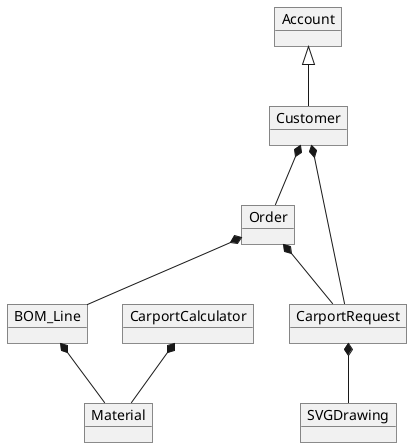 @startuml
'https://plantuml.com/class-diagram

object Account
object Order
object Material
object BOM_Line
object Customer
object CarportRequest
object CarportCalculator
object SVGDrawing



Account <|-- Customer
Customer *-- CarportRequest
Order *-- BOM_Line
Customer *-- Order
Order *-- CarportRequest
CarportRequest *-- SVGDrawing
BOM_Line *-- Material
CarportCalculator *-- Material

@enduml